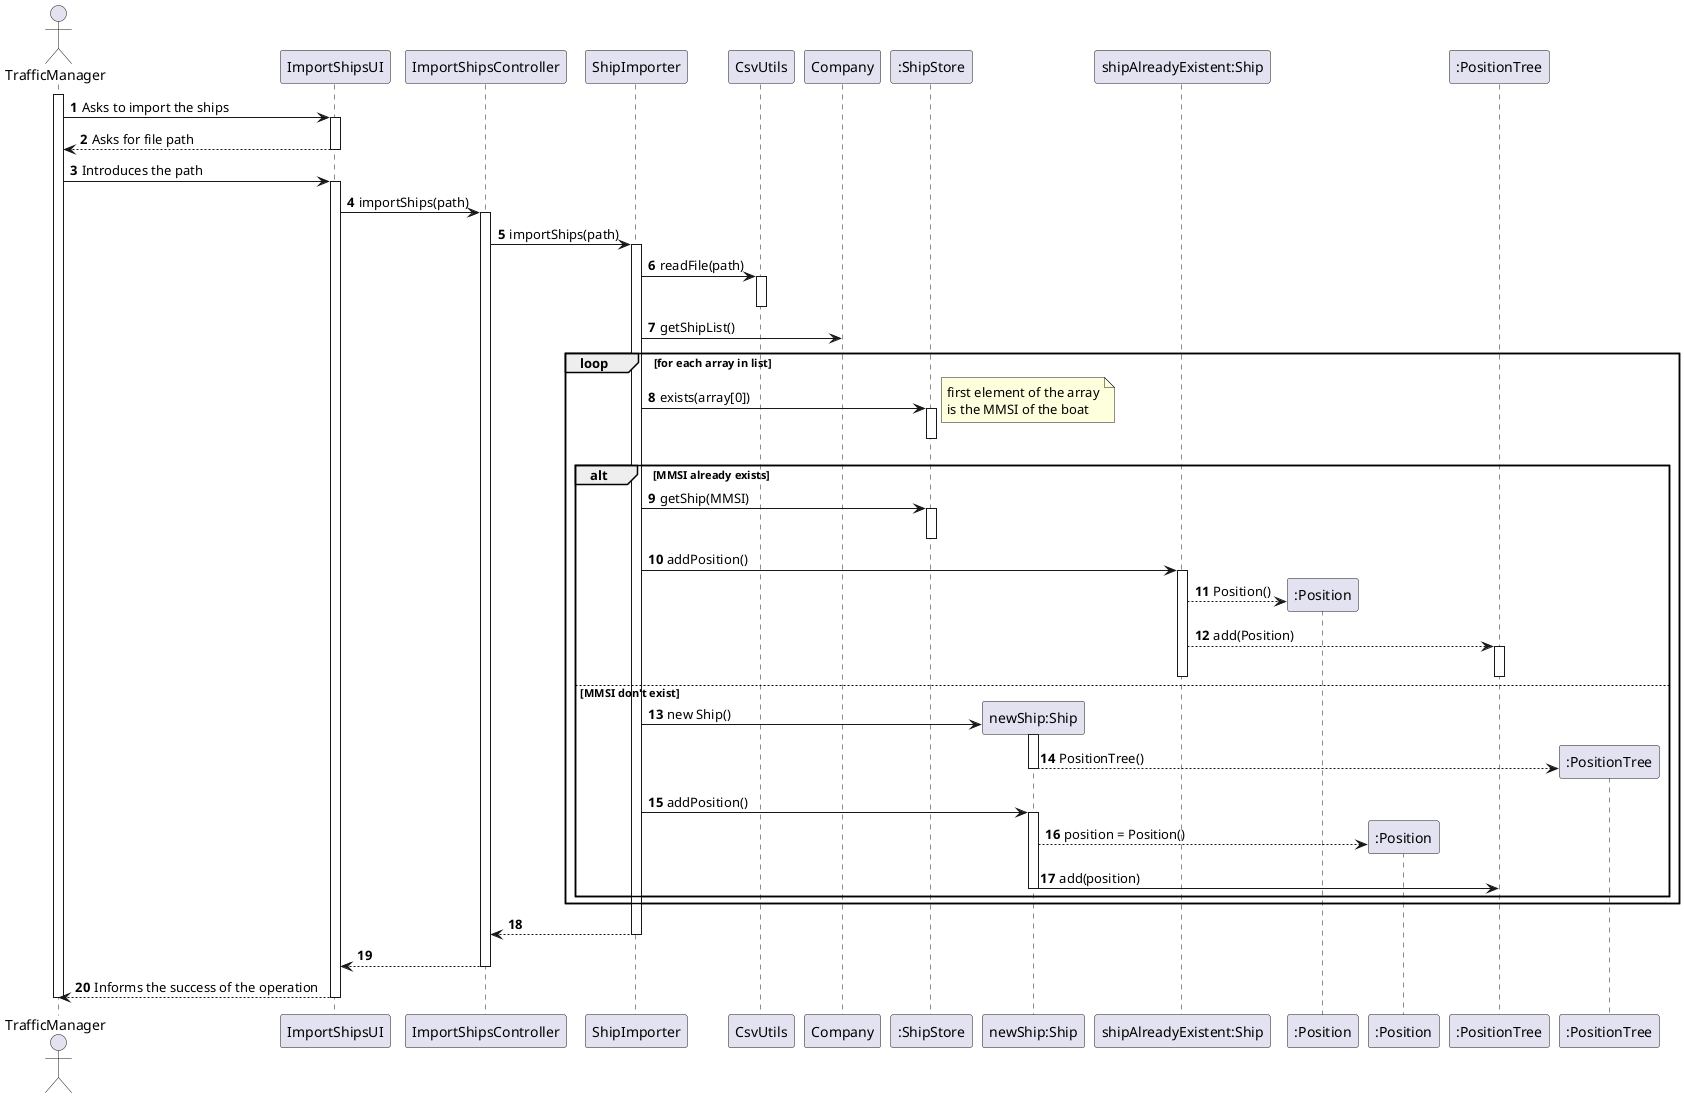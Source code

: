 @startuml
autonumber
actor TrafficManager
participant ImportShipsUI as UI
participant ImportShipsController as Controller
participant ShipImporter as Import
participant "CsvUtils" as Utils
participant "Company" as Company
participant ":ShipStore" as SStore
participant "newShip:Ship" as Ship
participant "shipAlreadyExistent:Ship" as Ship1
participant ":Position" as Position
participant ":Position" as Position1
participant ":PositionTree" as PositionTree
participant ":PositionTree" as PositionTree1


activate TrafficManager


TrafficManager -> UI: Asks to import the ships
activate UI
UI --> TrafficManager: Asks for file path
deactivate UI

TrafficManager -> UI: Introduces the path
activate UI
UI -> Controller: importShips(path)
activate Controller
Controller -> Import: importShips(path)
activate Import
Import -> Utils: readFile(path)
activate Utils
deactivate Utils
Import -> Company: getShipList()

loop for each array in list
Import -> SStore: exists(array[0])
activate SStore
deactivate
note right
first element of the array
is the MMSI of the boat
end note

alt MMSI already exists
Import -> SStore: getShip(MMSI)
activate SStore
deactivate
Import -> Ship1: addPosition()
activate Ship1
Ship1 --> Position**: Position()
Ship1 --> PositionTree: add(Position)
activate PositionTree
deactivate
deactivate

else MMSI don't exist
Import -> Ship**: new Ship()
activate Ship
Ship -->PositionTree1**: PositionTree()
deactivate

Import -> Ship: addPosition()
activate Ship
Ship --> Position1**: position = Position()
Ship -> PositionTree: add(position)
deactivate
end

end
return
return
deactivate Import

deactivate Controller
TrafficManager <-- UI: Informs the success of the operation
deactivate UI
deactivate TrafficManager
@enduml